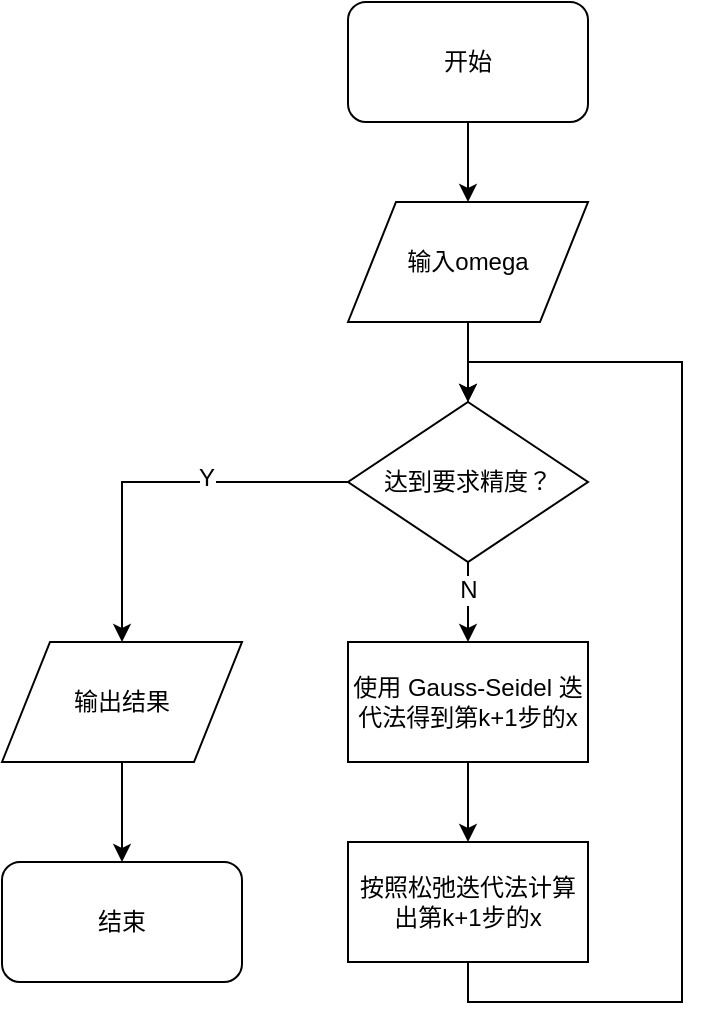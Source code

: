 <mxfile version="12.0.2" type="device" pages="1"><diagram id="jW2EmPiFD447NNNIJW8h" name="Page-1"><mxGraphModel dx="1024" dy="526" grid="1" gridSize="10" guides="1" tooltips="1" connect="1" arrows="1" fold="1" page="1" pageScale="1" pageWidth="827" pageHeight="1169" math="0" shadow="0"><root><mxCell id="0"/><mxCell id="1" parent="0"/><mxCell id="0JK97tOpNELUTg2V9yIi-6" style="edgeStyle=orthogonalEdgeStyle;rounded=0;orthogonalLoop=1;jettySize=auto;html=1;exitX=0.5;exitY=1;exitDx=0;exitDy=0;" edge="1" parent="1" source="0JK97tOpNELUTg2V9yIi-1" target="0JK97tOpNELUTg2V9yIi-2"><mxGeometry relative="1" as="geometry"/></mxCell><mxCell id="0JK97tOpNELUTg2V9yIi-1" value="开始" style="rounded=1;whiteSpace=wrap;html=1;" vertex="1" parent="1"><mxGeometry x="353" y="40" width="120" height="60" as="geometry"/></mxCell><mxCell id="0JK97tOpNELUTg2V9yIi-7" style="edgeStyle=orthogonalEdgeStyle;rounded=0;orthogonalLoop=1;jettySize=auto;html=1;exitX=0.5;exitY=1;exitDx=0;exitDy=0;entryX=0.5;entryY=0;entryDx=0;entryDy=0;" edge="1" parent="1" source="0JK97tOpNELUTg2V9yIi-2"><mxGeometry relative="1" as="geometry"><mxPoint x="413" y="240" as="targetPoint"/></mxGeometry></mxCell><mxCell id="0JK97tOpNELUTg2V9yIi-2" value="输入omega" style="shape=parallelogram;perimeter=parallelogramPerimeter;whiteSpace=wrap;html=1;" vertex="1" parent="1"><mxGeometry x="353" y="140" width="120" height="60" as="geometry"/></mxCell><mxCell id="0JK97tOpNELUTg2V9yIi-10" style="edgeStyle=orthogonalEdgeStyle;rounded=0;orthogonalLoop=1;jettySize=auto;html=1;exitX=0.5;exitY=1;exitDx=0;exitDy=0;entryX=0.5;entryY=0;entryDx=0;entryDy=0;" edge="1" parent="1" source="0JK97tOpNELUTg2V9yIi-8" target="0JK97tOpNELUTg2V9yIi-9"><mxGeometry relative="1" as="geometry"/></mxCell><mxCell id="0JK97tOpNELUTg2V9yIi-13" value="N" style="text;html=1;resizable=0;points=[];align=center;verticalAlign=middle;labelBackgroundColor=#ffffff;" vertex="1" connectable="0" parent="0JK97tOpNELUTg2V9yIi-10"><mxGeometry x="-0.323" relative="1" as="geometry"><mxPoint as="offset"/></mxGeometry></mxCell><mxCell id="0JK97tOpNELUTg2V9yIi-15" style="edgeStyle=orthogonalEdgeStyle;rounded=0;orthogonalLoop=1;jettySize=auto;html=1;exitX=0;exitY=0.5;exitDx=0;exitDy=0;" edge="1" parent="1" source="0JK97tOpNELUTg2V9yIi-8" target="0JK97tOpNELUTg2V9yIi-14"><mxGeometry relative="1" as="geometry"/></mxCell><mxCell id="0JK97tOpNELUTg2V9yIi-19" value="Y" style="text;html=1;resizable=0;points=[];align=center;verticalAlign=middle;labelBackgroundColor=#ffffff;" vertex="1" connectable="0" parent="0JK97tOpNELUTg2V9yIi-15"><mxGeometry x="-0.258" y="-2" relative="1" as="geometry"><mxPoint as="offset"/></mxGeometry></mxCell><mxCell id="0JK97tOpNELUTg2V9yIi-8" value="达到要求精度？" style="rhombus;whiteSpace=wrap;html=1;" vertex="1" parent="1"><mxGeometry x="353" y="240" width="120" height="80" as="geometry"/></mxCell><mxCell id="0JK97tOpNELUTg2V9yIi-12" style="edgeStyle=orthogonalEdgeStyle;rounded=0;orthogonalLoop=1;jettySize=auto;html=1;exitX=0.5;exitY=1;exitDx=0;exitDy=0;entryX=0.5;entryY=0;entryDx=0;entryDy=0;" edge="1" parent="1" source="0JK97tOpNELUTg2V9yIi-9" target="0JK97tOpNELUTg2V9yIi-11"><mxGeometry relative="1" as="geometry"/></mxCell><mxCell id="0JK97tOpNELUTg2V9yIi-9" value="使用 Gauss-Seidel 迭代法得到第k+1步的x" style="rounded=0;whiteSpace=wrap;html=1;" vertex="1" parent="1"><mxGeometry x="353" y="360" width="120" height="60" as="geometry"/></mxCell><mxCell id="0JK97tOpNELUTg2V9yIi-18" style="edgeStyle=orthogonalEdgeStyle;rounded=0;orthogonalLoop=1;jettySize=auto;html=1;exitX=0.5;exitY=1;exitDx=0;exitDy=0;entryX=0.5;entryY=0;entryDx=0;entryDy=0;" edge="1" parent="1" source="0JK97tOpNELUTg2V9yIi-11" target="0JK97tOpNELUTg2V9yIi-8"><mxGeometry relative="1" as="geometry"><Array as="points"><mxPoint x="413" y="540"/><mxPoint x="520" y="540"/><mxPoint x="520" y="220"/><mxPoint x="413" y="220"/></Array></mxGeometry></mxCell><mxCell id="0JK97tOpNELUTg2V9yIi-11" value="按照松弛迭代法计算出第k+1步的x" style="rounded=0;whiteSpace=wrap;html=1;" vertex="1" parent="1"><mxGeometry x="353" y="460" width="120" height="60" as="geometry"/></mxCell><mxCell id="0JK97tOpNELUTg2V9yIi-17" style="edgeStyle=orthogonalEdgeStyle;rounded=0;orthogonalLoop=1;jettySize=auto;html=1;exitX=0.5;exitY=1;exitDx=0;exitDy=0;entryX=0.5;entryY=0;entryDx=0;entryDy=0;" edge="1" parent="1" source="0JK97tOpNELUTg2V9yIi-14" target="0JK97tOpNELUTg2V9yIi-16"><mxGeometry relative="1" as="geometry"/></mxCell><mxCell id="0JK97tOpNELUTg2V9yIi-14" value="输出结果" style="shape=parallelogram;perimeter=parallelogramPerimeter;whiteSpace=wrap;html=1;" vertex="1" parent="1"><mxGeometry x="180" y="360" width="120" height="60" as="geometry"/></mxCell><mxCell id="0JK97tOpNELUTg2V9yIi-16" value="结束" style="rounded=1;whiteSpace=wrap;html=1;" vertex="1" parent="1"><mxGeometry x="180" y="470" width="120" height="60" as="geometry"/></mxCell></root></mxGraphModel></diagram></mxfile>